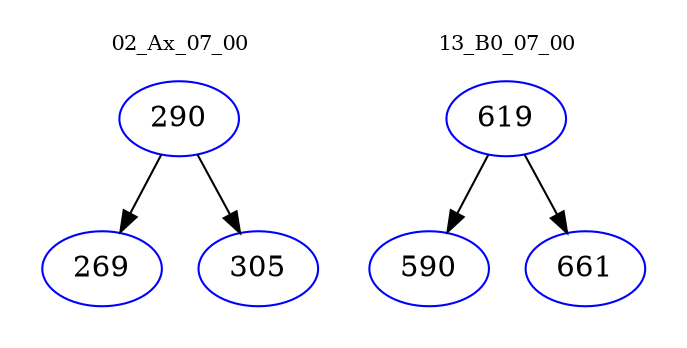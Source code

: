 digraph{
subgraph cluster_0 {
color = white
label = "02_Ax_07_00";
fontsize=10;
T0_290 [label="290", color="blue"]
T0_290 -> T0_269 [color="black"]
T0_269 [label="269", color="blue"]
T0_290 -> T0_305 [color="black"]
T0_305 [label="305", color="blue"]
}
subgraph cluster_1 {
color = white
label = "13_B0_07_00";
fontsize=10;
T1_619 [label="619", color="blue"]
T1_619 -> T1_590 [color="black"]
T1_590 [label="590", color="blue"]
T1_619 -> T1_661 [color="black"]
T1_661 [label="661", color="blue"]
}
}
